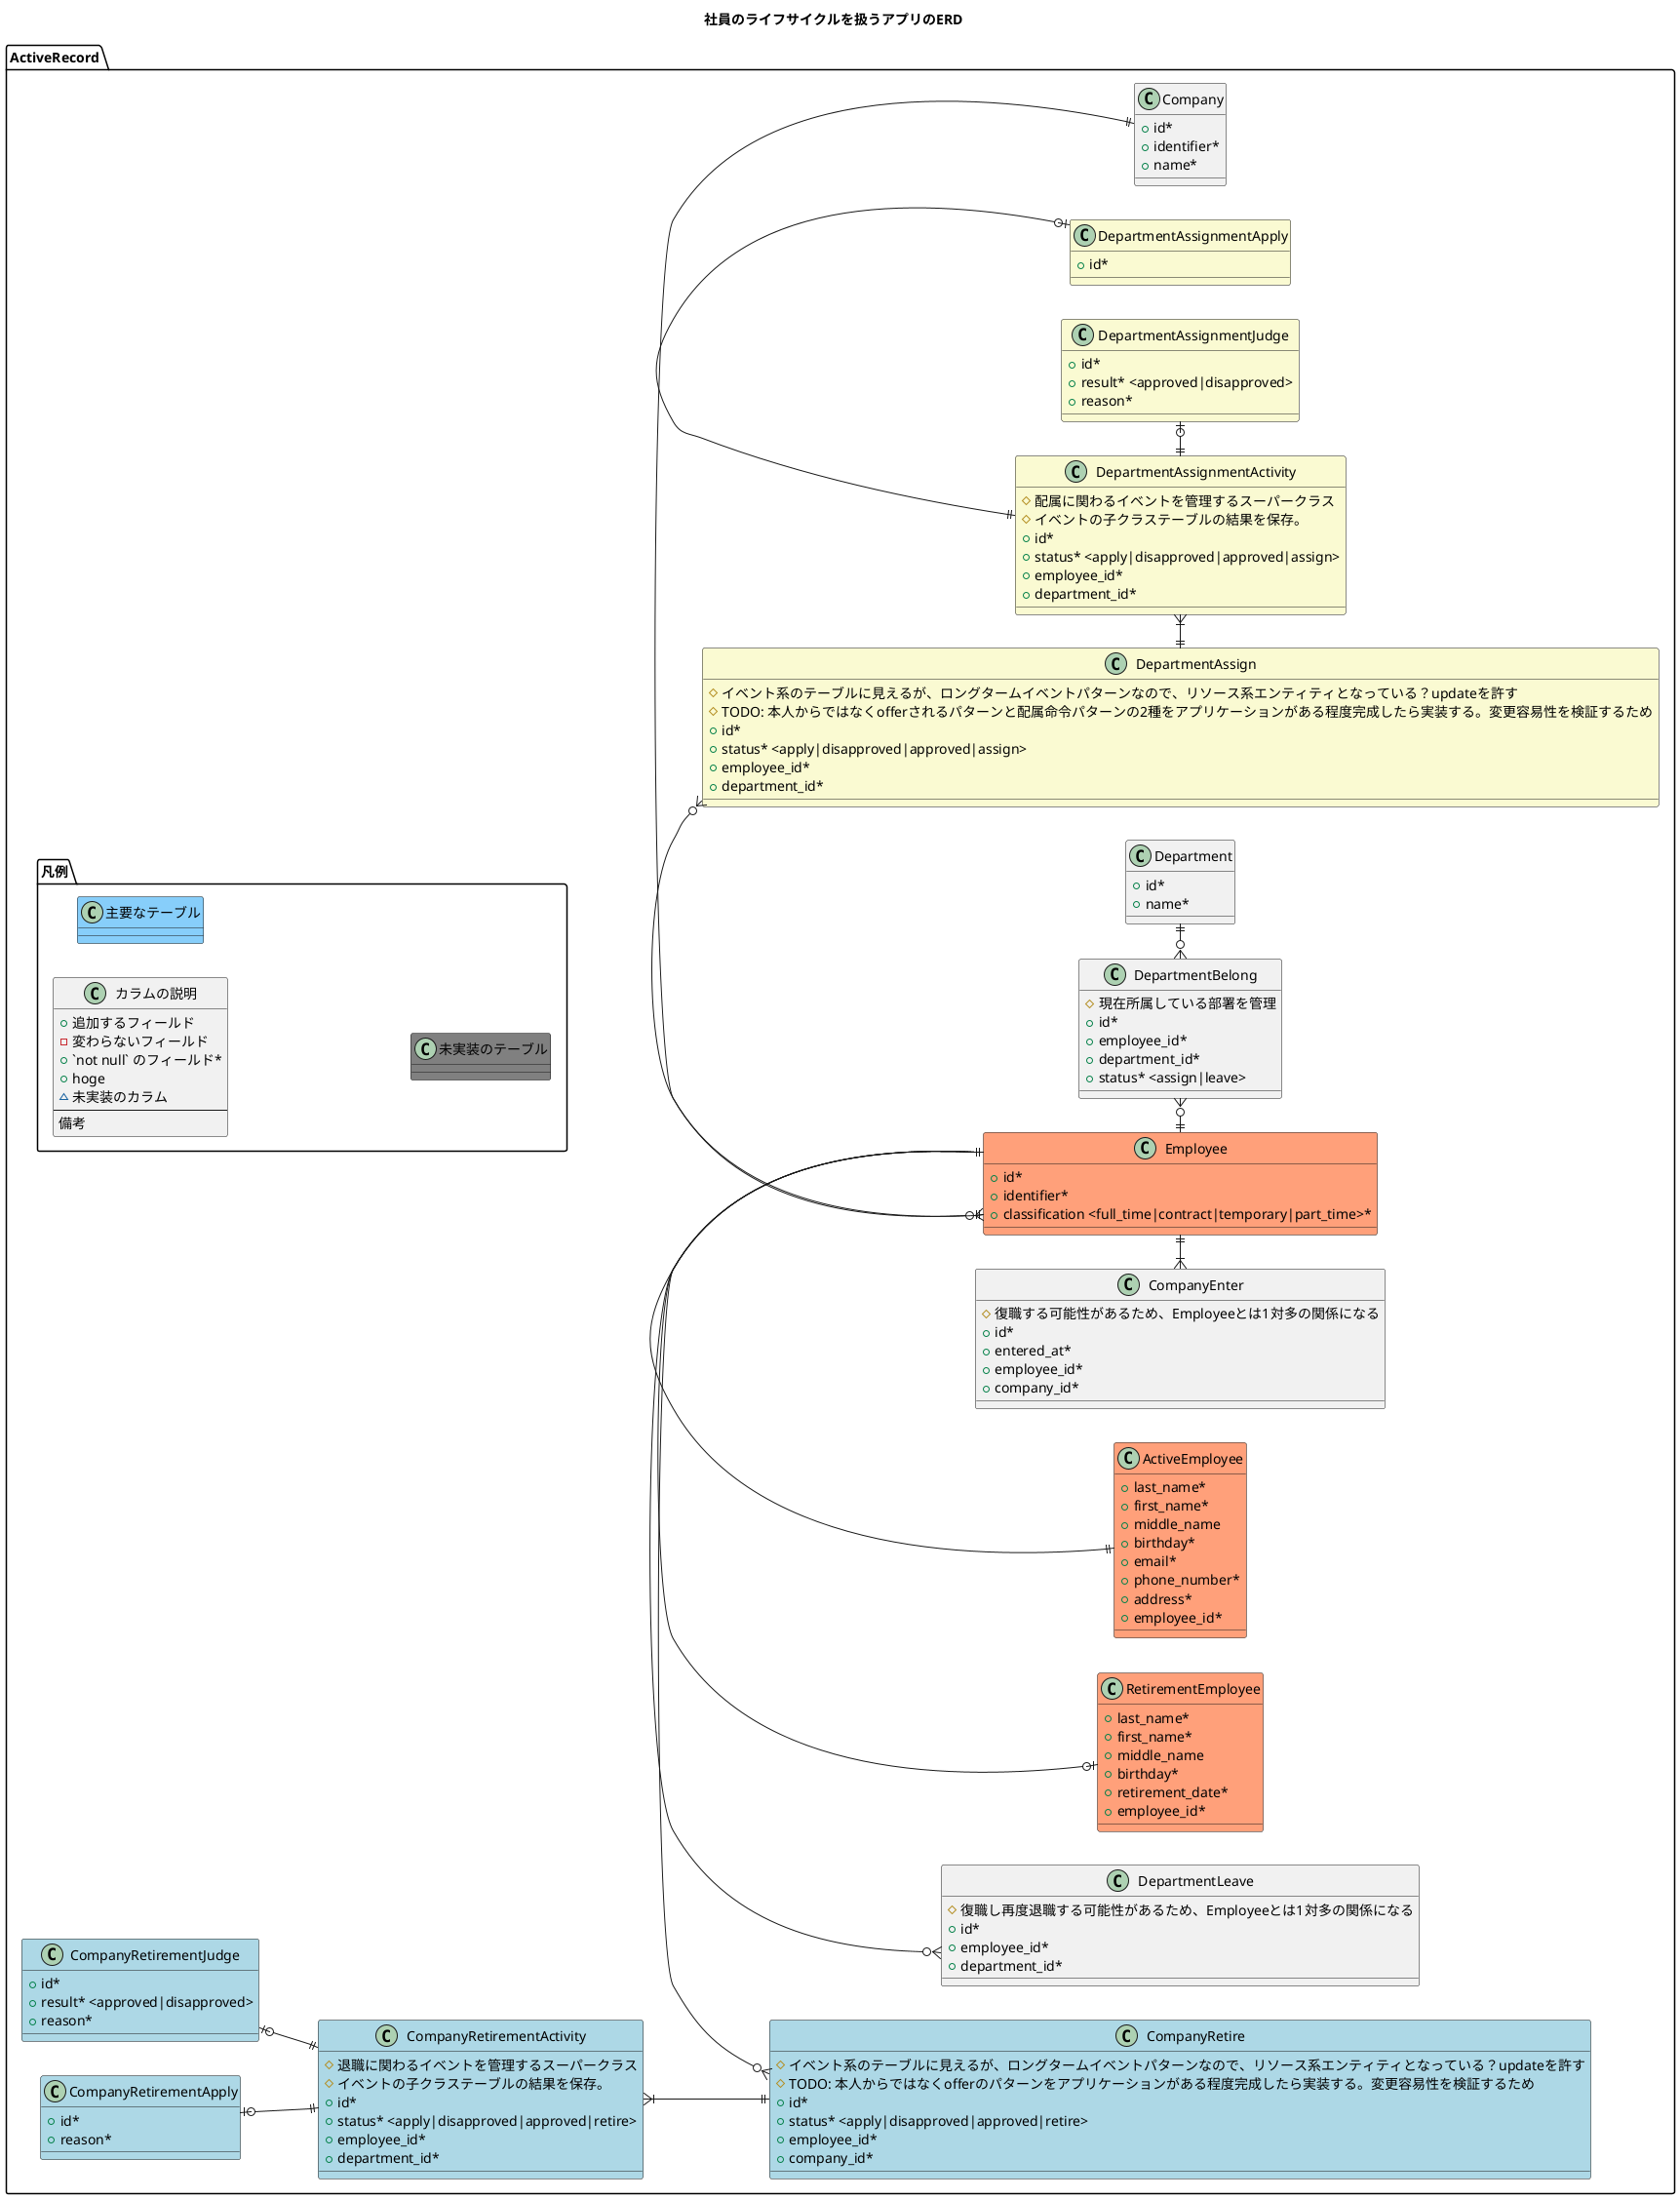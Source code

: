 @startuml
title
社員のライフサイクルを扱うアプリのERD
end title
left to right direction

namespace ActiveRecord {
  namespace 凡例 {
    class カラムの説明 {
      + 追加するフィールド
      - 変わらないフィールド
      + `not null` のフィールド*
      + hoge 
      ~ 未実装のカラム
      --
      備考
    }

    class 主要なテーブル #LightSkyBlue {
    }

    class 未実装のテーブル #Grey {
    }
  }

  class Employee #LightSalmon {
    + id*
    + identifier*
    + classification <full_time|contract|temporary|part_time>*
  }

  class ActiveEmployee #LightSalmon {
    + last_name*
    + first_name*
    + middle_name
    + birthday*
    + email*
    + phone_number*
    + address*
    + employee_id*
  }

  class RetirementEmployee #LightSalmon {
    + last_name*
    + first_name*
    + middle_name
    + birthday*
    + retirement_date*
    + employee_id*
  }

  class Company {
    + id*
    + identifier*
    + name*
  }

  class CompanyEnter {
    # 復職する可能性があるため、Employeeとは1対多の関係になる
    + id*
    + entered_at*
    + employee_id*
    + company_id*
  }

  class CompanyRetire #LightBlue{
    # イベント系のテーブルに見えるが、ロングタームイベントパターンなので、リソース系エンティティとなっている？updateを許す
    # TODO: 本人からではなくofferのパターンをアプリケーションがある程度完成したら実装する。変更容易性を検証するため
    + id*
    + status* <apply|disapproved|approved|retire>
    + employee_id*
    + company_id*
  }

  class CompanyRetirementActivity #LightBlue{
    # 退職に関わるイベントを管理するスーパークラス
    # イベントの子クラステーブルの結果を保存。
    + id*
    + status* <apply|disapproved|approved|retire>
    + employee_id*
    + department_id*
  }

  class CompanyRetirementApply #LightBlue{
    + id*
    + reason* 
  }

  class CompanyRetirementJudge #LightBlue {
    + id*
    + result* <approved|disapproved>
    + reason* 
  }

  class Department {
    + id*
    + name*
  }

  class DepartmentAssign  #LightGoldenRodYellow{
    # イベント系のテーブルに見えるが、ロングタームイベントパターンなので、リソース系エンティティとなっている？updateを許す
    # TODO: 本人からではなくofferされるパターンと配属命令パターンの2種をアプリケーションがある程度完成したら実装する。変更容易性を検証するため
    + id*
    + status* <apply|disapproved|approved|assign>
    + employee_id*
    + department_id*
  }

  class DepartmentAssignmentActivity #LightGoldenRodYellow{
    # 配属に関わるイベントを管理するスーパークラス
    # イベントの子クラステーブルの結果を保存。
    + id*
    + status* <apply|disapproved|approved|assign>
    + employee_id*
    + department_id*
  }

  class DepartmentAssignmentApply #LightGoldenRodYellow{
    + id*
  }

  class DepartmentAssignmentJudge #LightGoldenRodYellow{
    + id*
    + result* <approved|disapproved>
    + reason* 
  }

  class DepartmentLeave {
    # 復職し再度退職する可能性があるため、Employeeとは1対多の関係になる
    + id*
    + employee_id*
    + department_id*
  }

  class DepartmentBelong {
    # 現在所属している部署を管理
    + id*
    + employee_id*
    + department_id*
    + status* <assign|leave>
  }


  Company ||-l-o{ Employee
  Employee ||-l-|{ CompanyEnter
  Employee ||-l-|| ActiveEmployee
  Employee ||-l-o| RetirementEmployee
  Employee ||-l-o{ CompanyRetire
  CompanyRetire ||-u-|{ CompanyRetirementActivity
  CompanyRetirementActivity ||-u-o| CompanyRetirementApply
  CompanyRetirementActivity ||-u-o| CompanyRetirementJudge
  Employee ||-r-o{ DepartmentAssign
  DepartmentAssign ||-r-|{ DepartmentAssignmentActivity
  DepartmentAssignmentActivity ||-r-o| DepartmentAssignmentApply
  DepartmentAssignmentActivity ||-r-o| DepartmentAssignmentJudge
  Employee ||-l-o{ DepartmentLeave
  Department ||-l-o{ DepartmentBelong
  DepartmentBelong }o-l-|| Employee
}
@enduml
